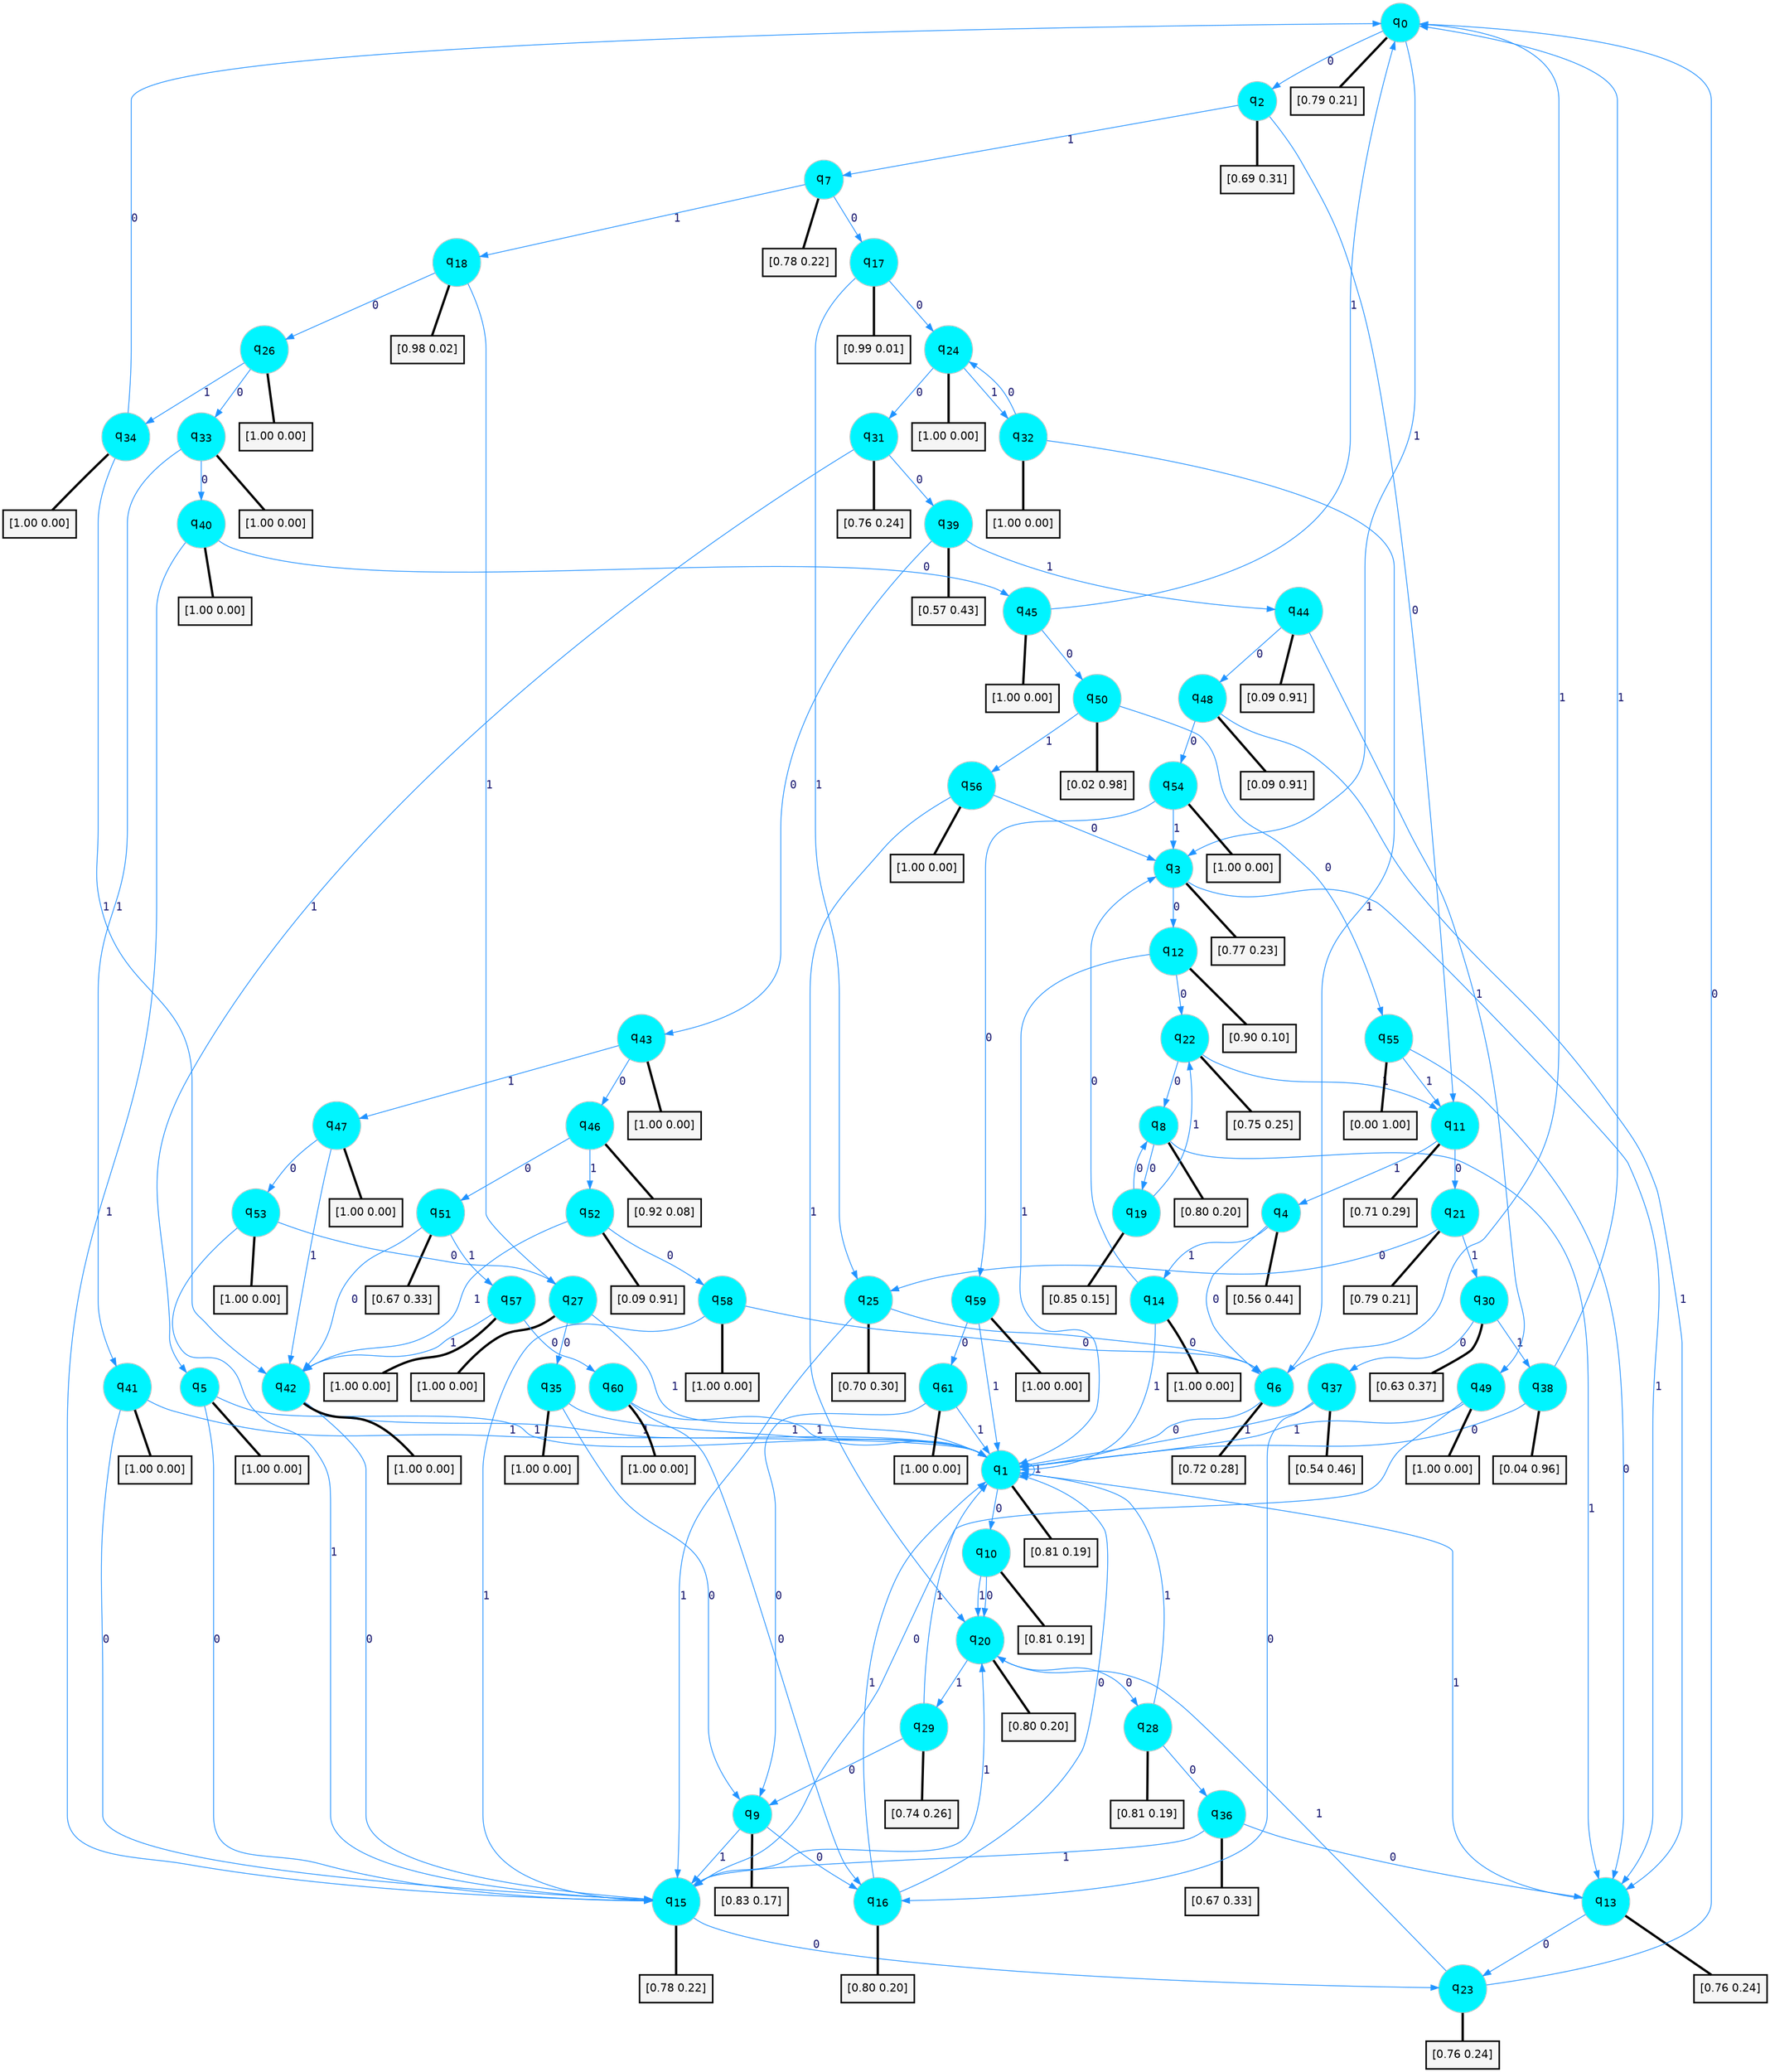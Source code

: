 digraph G {
graph [
bgcolor=transparent, dpi=300, rankdir=TD, size="40,25"];
node [
color=gray, fillcolor=turquoise1, fontcolor=black, fontname=Helvetica, fontsize=16, fontweight=bold, shape=circle, style=filled];
edge [
arrowsize=1, color=dodgerblue1, fontcolor=midnightblue, fontname=courier, fontweight=bold, penwidth=1, style=solid, weight=20];
0[label=<q<SUB>0</SUB>>];
1[label=<q<SUB>1</SUB>>];
2[label=<q<SUB>2</SUB>>];
3[label=<q<SUB>3</SUB>>];
4[label=<q<SUB>4</SUB>>];
5[label=<q<SUB>5</SUB>>];
6[label=<q<SUB>6</SUB>>];
7[label=<q<SUB>7</SUB>>];
8[label=<q<SUB>8</SUB>>];
9[label=<q<SUB>9</SUB>>];
10[label=<q<SUB>10</SUB>>];
11[label=<q<SUB>11</SUB>>];
12[label=<q<SUB>12</SUB>>];
13[label=<q<SUB>13</SUB>>];
14[label=<q<SUB>14</SUB>>];
15[label=<q<SUB>15</SUB>>];
16[label=<q<SUB>16</SUB>>];
17[label=<q<SUB>17</SUB>>];
18[label=<q<SUB>18</SUB>>];
19[label=<q<SUB>19</SUB>>];
20[label=<q<SUB>20</SUB>>];
21[label=<q<SUB>21</SUB>>];
22[label=<q<SUB>22</SUB>>];
23[label=<q<SUB>23</SUB>>];
24[label=<q<SUB>24</SUB>>];
25[label=<q<SUB>25</SUB>>];
26[label=<q<SUB>26</SUB>>];
27[label=<q<SUB>27</SUB>>];
28[label=<q<SUB>28</SUB>>];
29[label=<q<SUB>29</SUB>>];
30[label=<q<SUB>30</SUB>>];
31[label=<q<SUB>31</SUB>>];
32[label=<q<SUB>32</SUB>>];
33[label=<q<SUB>33</SUB>>];
34[label=<q<SUB>34</SUB>>];
35[label=<q<SUB>35</SUB>>];
36[label=<q<SUB>36</SUB>>];
37[label=<q<SUB>37</SUB>>];
38[label=<q<SUB>38</SUB>>];
39[label=<q<SUB>39</SUB>>];
40[label=<q<SUB>40</SUB>>];
41[label=<q<SUB>41</SUB>>];
42[label=<q<SUB>42</SUB>>];
43[label=<q<SUB>43</SUB>>];
44[label=<q<SUB>44</SUB>>];
45[label=<q<SUB>45</SUB>>];
46[label=<q<SUB>46</SUB>>];
47[label=<q<SUB>47</SUB>>];
48[label=<q<SUB>48</SUB>>];
49[label=<q<SUB>49</SUB>>];
50[label=<q<SUB>50</SUB>>];
51[label=<q<SUB>51</SUB>>];
52[label=<q<SUB>52</SUB>>];
53[label=<q<SUB>53</SUB>>];
54[label=<q<SUB>54</SUB>>];
55[label=<q<SUB>55</SUB>>];
56[label=<q<SUB>56</SUB>>];
57[label=<q<SUB>57</SUB>>];
58[label=<q<SUB>58</SUB>>];
59[label=<q<SUB>59</SUB>>];
60[label=<q<SUB>60</SUB>>];
61[label=<q<SUB>61</SUB>>];
62[label="[0.79 0.21]", shape=box,fontcolor=black, fontname=Helvetica, fontsize=14, penwidth=2, fillcolor=whitesmoke,color=black];
63[label="[0.81 0.19]", shape=box,fontcolor=black, fontname=Helvetica, fontsize=14, penwidth=2, fillcolor=whitesmoke,color=black];
64[label="[0.69 0.31]", shape=box,fontcolor=black, fontname=Helvetica, fontsize=14, penwidth=2, fillcolor=whitesmoke,color=black];
65[label="[0.77 0.23]", shape=box,fontcolor=black, fontname=Helvetica, fontsize=14, penwidth=2, fillcolor=whitesmoke,color=black];
66[label="[0.56 0.44]", shape=box,fontcolor=black, fontname=Helvetica, fontsize=14, penwidth=2, fillcolor=whitesmoke,color=black];
67[label="[1.00 0.00]", shape=box,fontcolor=black, fontname=Helvetica, fontsize=14, penwidth=2, fillcolor=whitesmoke,color=black];
68[label="[0.72 0.28]", shape=box,fontcolor=black, fontname=Helvetica, fontsize=14, penwidth=2, fillcolor=whitesmoke,color=black];
69[label="[0.78 0.22]", shape=box,fontcolor=black, fontname=Helvetica, fontsize=14, penwidth=2, fillcolor=whitesmoke,color=black];
70[label="[0.80 0.20]", shape=box,fontcolor=black, fontname=Helvetica, fontsize=14, penwidth=2, fillcolor=whitesmoke,color=black];
71[label="[0.83 0.17]", shape=box,fontcolor=black, fontname=Helvetica, fontsize=14, penwidth=2, fillcolor=whitesmoke,color=black];
72[label="[0.81 0.19]", shape=box,fontcolor=black, fontname=Helvetica, fontsize=14, penwidth=2, fillcolor=whitesmoke,color=black];
73[label="[0.71 0.29]", shape=box,fontcolor=black, fontname=Helvetica, fontsize=14, penwidth=2, fillcolor=whitesmoke,color=black];
74[label="[0.90 0.10]", shape=box,fontcolor=black, fontname=Helvetica, fontsize=14, penwidth=2, fillcolor=whitesmoke,color=black];
75[label="[0.76 0.24]", shape=box,fontcolor=black, fontname=Helvetica, fontsize=14, penwidth=2, fillcolor=whitesmoke,color=black];
76[label="[1.00 0.00]", shape=box,fontcolor=black, fontname=Helvetica, fontsize=14, penwidth=2, fillcolor=whitesmoke,color=black];
77[label="[0.78 0.22]", shape=box,fontcolor=black, fontname=Helvetica, fontsize=14, penwidth=2, fillcolor=whitesmoke,color=black];
78[label="[0.80 0.20]", shape=box,fontcolor=black, fontname=Helvetica, fontsize=14, penwidth=2, fillcolor=whitesmoke,color=black];
79[label="[0.99 0.01]", shape=box,fontcolor=black, fontname=Helvetica, fontsize=14, penwidth=2, fillcolor=whitesmoke,color=black];
80[label="[0.98 0.02]", shape=box,fontcolor=black, fontname=Helvetica, fontsize=14, penwidth=2, fillcolor=whitesmoke,color=black];
81[label="[0.85 0.15]", shape=box,fontcolor=black, fontname=Helvetica, fontsize=14, penwidth=2, fillcolor=whitesmoke,color=black];
82[label="[0.80 0.20]", shape=box,fontcolor=black, fontname=Helvetica, fontsize=14, penwidth=2, fillcolor=whitesmoke,color=black];
83[label="[0.79 0.21]", shape=box,fontcolor=black, fontname=Helvetica, fontsize=14, penwidth=2, fillcolor=whitesmoke,color=black];
84[label="[0.75 0.25]", shape=box,fontcolor=black, fontname=Helvetica, fontsize=14, penwidth=2, fillcolor=whitesmoke,color=black];
85[label="[0.76 0.24]", shape=box,fontcolor=black, fontname=Helvetica, fontsize=14, penwidth=2, fillcolor=whitesmoke,color=black];
86[label="[1.00 0.00]", shape=box,fontcolor=black, fontname=Helvetica, fontsize=14, penwidth=2, fillcolor=whitesmoke,color=black];
87[label="[0.70 0.30]", shape=box,fontcolor=black, fontname=Helvetica, fontsize=14, penwidth=2, fillcolor=whitesmoke,color=black];
88[label="[1.00 0.00]", shape=box,fontcolor=black, fontname=Helvetica, fontsize=14, penwidth=2, fillcolor=whitesmoke,color=black];
89[label="[1.00 0.00]", shape=box,fontcolor=black, fontname=Helvetica, fontsize=14, penwidth=2, fillcolor=whitesmoke,color=black];
90[label="[0.81 0.19]", shape=box,fontcolor=black, fontname=Helvetica, fontsize=14, penwidth=2, fillcolor=whitesmoke,color=black];
91[label="[0.74 0.26]", shape=box,fontcolor=black, fontname=Helvetica, fontsize=14, penwidth=2, fillcolor=whitesmoke,color=black];
92[label="[0.63 0.37]", shape=box,fontcolor=black, fontname=Helvetica, fontsize=14, penwidth=2, fillcolor=whitesmoke,color=black];
93[label="[0.76 0.24]", shape=box,fontcolor=black, fontname=Helvetica, fontsize=14, penwidth=2, fillcolor=whitesmoke,color=black];
94[label="[1.00 0.00]", shape=box,fontcolor=black, fontname=Helvetica, fontsize=14, penwidth=2, fillcolor=whitesmoke,color=black];
95[label="[1.00 0.00]", shape=box,fontcolor=black, fontname=Helvetica, fontsize=14, penwidth=2, fillcolor=whitesmoke,color=black];
96[label="[1.00 0.00]", shape=box,fontcolor=black, fontname=Helvetica, fontsize=14, penwidth=2, fillcolor=whitesmoke,color=black];
97[label="[1.00 0.00]", shape=box,fontcolor=black, fontname=Helvetica, fontsize=14, penwidth=2, fillcolor=whitesmoke,color=black];
98[label="[0.67 0.33]", shape=box,fontcolor=black, fontname=Helvetica, fontsize=14, penwidth=2, fillcolor=whitesmoke,color=black];
99[label="[0.54 0.46]", shape=box,fontcolor=black, fontname=Helvetica, fontsize=14, penwidth=2, fillcolor=whitesmoke,color=black];
100[label="[0.04 0.96]", shape=box,fontcolor=black, fontname=Helvetica, fontsize=14, penwidth=2, fillcolor=whitesmoke,color=black];
101[label="[0.57 0.43]", shape=box,fontcolor=black, fontname=Helvetica, fontsize=14, penwidth=2, fillcolor=whitesmoke,color=black];
102[label="[1.00 0.00]", shape=box,fontcolor=black, fontname=Helvetica, fontsize=14, penwidth=2, fillcolor=whitesmoke,color=black];
103[label="[1.00 0.00]", shape=box,fontcolor=black, fontname=Helvetica, fontsize=14, penwidth=2, fillcolor=whitesmoke,color=black];
104[label="[1.00 0.00]", shape=box,fontcolor=black, fontname=Helvetica, fontsize=14, penwidth=2, fillcolor=whitesmoke,color=black];
105[label="[1.00 0.00]", shape=box,fontcolor=black, fontname=Helvetica, fontsize=14, penwidth=2, fillcolor=whitesmoke,color=black];
106[label="[0.09 0.91]", shape=box,fontcolor=black, fontname=Helvetica, fontsize=14, penwidth=2, fillcolor=whitesmoke,color=black];
107[label="[1.00 0.00]", shape=box,fontcolor=black, fontname=Helvetica, fontsize=14, penwidth=2, fillcolor=whitesmoke,color=black];
108[label="[0.92 0.08]", shape=box,fontcolor=black, fontname=Helvetica, fontsize=14, penwidth=2, fillcolor=whitesmoke,color=black];
109[label="[1.00 0.00]", shape=box,fontcolor=black, fontname=Helvetica, fontsize=14, penwidth=2, fillcolor=whitesmoke,color=black];
110[label="[0.09 0.91]", shape=box,fontcolor=black, fontname=Helvetica, fontsize=14, penwidth=2, fillcolor=whitesmoke,color=black];
111[label="[1.00 0.00]", shape=box,fontcolor=black, fontname=Helvetica, fontsize=14, penwidth=2, fillcolor=whitesmoke,color=black];
112[label="[0.02 0.98]", shape=box,fontcolor=black, fontname=Helvetica, fontsize=14, penwidth=2, fillcolor=whitesmoke,color=black];
113[label="[0.67 0.33]", shape=box,fontcolor=black, fontname=Helvetica, fontsize=14, penwidth=2, fillcolor=whitesmoke,color=black];
114[label="[0.09 0.91]", shape=box,fontcolor=black, fontname=Helvetica, fontsize=14, penwidth=2, fillcolor=whitesmoke,color=black];
115[label="[1.00 0.00]", shape=box,fontcolor=black, fontname=Helvetica, fontsize=14, penwidth=2, fillcolor=whitesmoke,color=black];
116[label="[1.00 0.00]", shape=box,fontcolor=black, fontname=Helvetica, fontsize=14, penwidth=2, fillcolor=whitesmoke,color=black];
117[label="[0.00 1.00]", shape=box,fontcolor=black, fontname=Helvetica, fontsize=14, penwidth=2, fillcolor=whitesmoke,color=black];
118[label="[1.00 0.00]", shape=box,fontcolor=black, fontname=Helvetica, fontsize=14, penwidth=2, fillcolor=whitesmoke,color=black];
119[label="[1.00 0.00]", shape=box,fontcolor=black, fontname=Helvetica, fontsize=14, penwidth=2, fillcolor=whitesmoke,color=black];
120[label="[1.00 0.00]", shape=box,fontcolor=black, fontname=Helvetica, fontsize=14, penwidth=2, fillcolor=whitesmoke,color=black];
121[label="[1.00 0.00]", shape=box,fontcolor=black, fontname=Helvetica, fontsize=14, penwidth=2, fillcolor=whitesmoke,color=black];
122[label="[1.00 0.00]", shape=box,fontcolor=black, fontname=Helvetica, fontsize=14, penwidth=2, fillcolor=whitesmoke,color=black];
123[label="[1.00 0.00]", shape=box,fontcolor=black, fontname=Helvetica, fontsize=14, penwidth=2, fillcolor=whitesmoke,color=black];
0->2 [label=0];
0->3 [label=1];
0->62 [arrowhead=none, penwidth=3,color=black];
1->10 [label=0];
1->1 [label=1];
1->63 [arrowhead=none, penwidth=3,color=black];
2->11 [label=0];
2->7 [label=1];
2->64 [arrowhead=none, penwidth=3,color=black];
3->12 [label=0];
3->13 [label=1];
3->65 [arrowhead=none, penwidth=3,color=black];
4->6 [label=0];
4->14 [label=1];
4->66 [arrowhead=none, penwidth=3,color=black];
5->15 [label=0];
5->1 [label=1];
5->67 [arrowhead=none, penwidth=3,color=black];
6->1 [label=0];
6->0 [label=1];
6->68 [arrowhead=none, penwidth=3,color=black];
7->17 [label=0];
7->18 [label=1];
7->69 [arrowhead=none, penwidth=3,color=black];
8->19 [label=0];
8->13 [label=1];
8->70 [arrowhead=none, penwidth=3,color=black];
9->16 [label=0];
9->15 [label=1];
9->71 [arrowhead=none, penwidth=3,color=black];
10->20 [label=0];
10->20 [label=1];
10->72 [arrowhead=none, penwidth=3,color=black];
11->21 [label=0];
11->4 [label=1];
11->73 [arrowhead=none, penwidth=3,color=black];
12->22 [label=0];
12->1 [label=1];
12->74 [arrowhead=none, penwidth=3,color=black];
13->23 [label=0];
13->1 [label=1];
13->75 [arrowhead=none, penwidth=3,color=black];
14->3 [label=0];
14->1 [label=1];
14->76 [arrowhead=none, penwidth=3,color=black];
15->23 [label=0];
15->20 [label=1];
15->77 [arrowhead=none, penwidth=3,color=black];
16->1 [label=0];
16->1 [label=1];
16->78 [arrowhead=none, penwidth=3,color=black];
17->24 [label=0];
17->25 [label=1];
17->79 [arrowhead=none, penwidth=3,color=black];
18->26 [label=0];
18->27 [label=1];
18->80 [arrowhead=none, penwidth=3,color=black];
19->8 [label=0];
19->22 [label=1];
19->81 [arrowhead=none, penwidth=3,color=black];
20->28 [label=0];
20->29 [label=1];
20->82 [arrowhead=none, penwidth=3,color=black];
21->25 [label=0];
21->30 [label=1];
21->83 [arrowhead=none, penwidth=3,color=black];
22->8 [label=0];
22->11 [label=1];
22->84 [arrowhead=none, penwidth=3,color=black];
23->0 [label=0];
23->20 [label=1];
23->85 [arrowhead=none, penwidth=3,color=black];
24->31 [label=0];
24->32 [label=1];
24->86 [arrowhead=none, penwidth=3,color=black];
25->6 [label=0];
25->15 [label=1];
25->87 [arrowhead=none, penwidth=3,color=black];
26->33 [label=0];
26->34 [label=1];
26->88 [arrowhead=none, penwidth=3,color=black];
27->35 [label=0];
27->1 [label=1];
27->89 [arrowhead=none, penwidth=3,color=black];
28->36 [label=0];
28->1 [label=1];
28->90 [arrowhead=none, penwidth=3,color=black];
29->9 [label=0];
29->1 [label=1];
29->91 [arrowhead=none, penwidth=3,color=black];
30->37 [label=0];
30->38 [label=1];
30->92 [arrowhead=none, penwidth=3,color=black];
31->39 [label=0];
31->5 [label=1];
31->93 [arrowhead=none, penwidth=3,color=black];
32->24 [label=0];
32->6 [label=1];
32->94 [arrowhead=none, penwidth=3,color=black];
33->40 [label=0];
33->41 [label=1];
33->95 [arrowhead=none, penwidth=3,color=black];
34->0 [label=0];
34->42 [label=1];
34->96 [arrowhead=none, penwidth=3,color=black];
35->9 [label=0];
35->1 [label=1];
35->97 [arrowhead=none, penwidth=3,color=black];
36->13 [label=0];
36->15 [label=1];
36->98 [arrowhead=none, penwidth=3,color=black];
37->16 [label=0];
37->1 [label=1];
37->99 [arrowhead=none, penwidth=3,color=black];
38->1 [label=0];
38->0 [label=1];
38->100 [arrowhead=none, penwidth=3,color=black];
39->43 [label=0];
39->44 [label=1];
39->101 [arrowhead=none, penwidth=3,color=black];
40->45 [label=0];
40->15 [label=1];
40->102 [arrowhead=none, penwidth=3,color=black];
41->15 [label=0];
41->1 [label=1];
41->103 [arrowhead=none, penwidth=3,color=black];
42->15 [label=0];
42->1 [label=1];
42->104 [arrowhead=none, penwidth=3,color=black];
43->46 [label=0];
43->47 [label=1];
43->105 [arrowhead=none, penwidth=3,color=black];
44->48 [label=0];
44->49 [label=1];
44->106 [arrowhead=none, penwidth=3,color=black];
45->50 [label=0];
45->0 [label=1];
45->107 [arrowhead=none, penwidth=3,color=black];
46->51 [label=0];
46->52 [label=1];
46->108 [arrowhead=none, penwidth=3,color=black];
47->53 [label=0];
47->42 [label=1];
47->109 [arrowhead=none, penwidth=3,color=black];
48->54 [label=0];
48->13 [label=1];
48->110 [arrowhead=none, penwidth=3,color=black];
49->15 [label=0];
49->1 [label=1];
49->111 [arrowhead=none, penwidth=3,color=black];
50->55 [label=0];
50->56 [label=1];
50->112 [arrowhead=none, penwidth=3,color=black];
51->42 [label=0];
51->57 [label=1];
51->113 [arrowhead=none, penwidth=3,color=black];
52->58 [label=0];
52->42 [label=1];
52->114 [arrowhead=none, penwidth=3,color=black];
53->27 [label=0];
53->15 [label=1];
53->115 [arrowhead=none, penwidth=3,color=black];
54->59 [label=0];
54->3 [label=1];
54->116 [arrowhead=none, penwidth=3,color=black];
55->13 [label=0];
55->11 [label=1];
55->117 [arrowhead=none, penwidth=3,color=black];
56->3 [label=0];
56->20 [label=1];
56->118 [arrowhead=none, penwidth=3,color=black];
57->60 [label=0];
57->42 [label=1];
57->119 [arrowhead=none, penwidth=3,color=black];
58->6 [label=0];
58->15 [label=1];
58->120 [arrowhead=none, penwidth=3,color=black];
59->61 [label=0];
59->1 [label=1];
59->121 [arrowhead=none, penwidth=3,color=black];
60->16 [label=0];
60->1 [label=1];
60->122 [arrowhead=none, penwidth=3,color=black];
61->9 [label=0];
61->1 [label=1];
61->123 [arrowhead=none, penwidth=3,color=black];
}
